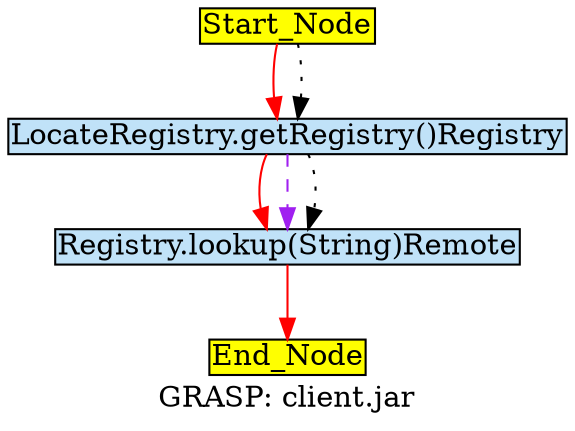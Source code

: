 digraph G {
	graph[label="GRASP: client.jar"];	node[style=filled,fillcolor ="white",shape=box,margin=0.02,width=0,height=0];
	"Start_Node"[fillcolor ="yellow",style="filled" ];
	"End_Node"[fillcolor ="yellow",style="filled" ];
	"LocateRegistry.getRegistry()Registry"[fillcolor ="#c0e2f8",style="filled" ];
	"Start_Node"[fillcolor ="yellow",style="filled" ];
	"Registry.lookup(String)Remote"[fillcolor ="#c0e2f8",style="filled" ];
	"LocateRegistry.getRegistry()Registry" -> "Registry.lookup(String)Remote"[color="red",style=solid];
	"LocateRegistry.getRegistry()Registry" -> "Registry.lookup(String)Remote"[color="purple",style=dashed];
	"LocateRegistry.getRegistry()Registry" -> "Registry.lookup(String)Remote"[color="black",style=dotted];
	"Start_Node" -> "LocateRegistry.getRegistry()Registry"[color="red",style=solid];
	"Start_Node" -> "LocateRegistry.getRegistry()Registry"[color="black",style=dotted];
	"Registry.lookup(String)Remote" -> "End_Node"[color="red",style=solid];
}
